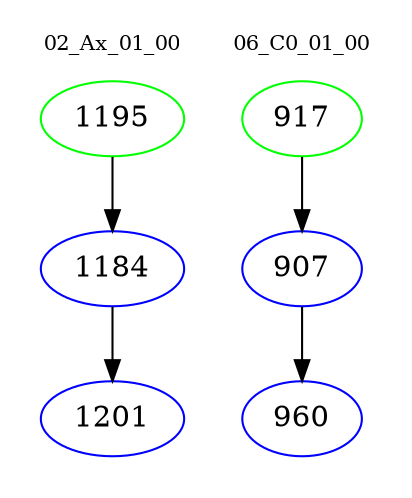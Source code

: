 digraph{
subgraph cluster_0 {
color = white
label = "02_Ax_01_00";
fontsize=10;
T0_1195 [label="1195", color="green"]
T0_1195 -> T0_1184 [color="black"]
T0_1184 [label="1184", color="blue"]
T0_1184 -> T0_1201 [color="black"]
T0_1201 [label="1201", color="blue"]
}
subgraph cluster_1 {
color = white
label = "06_C0_01_00";
fontsize=10;
T1_917 [label="917", color="green"]
T1_917 -> T1_907 [color="black"]
T1_907 [label="907", color="blue"]
T1_907 -> T1_960 [color="black"]
T1_960 [label="960", color="blue"]
}
}
